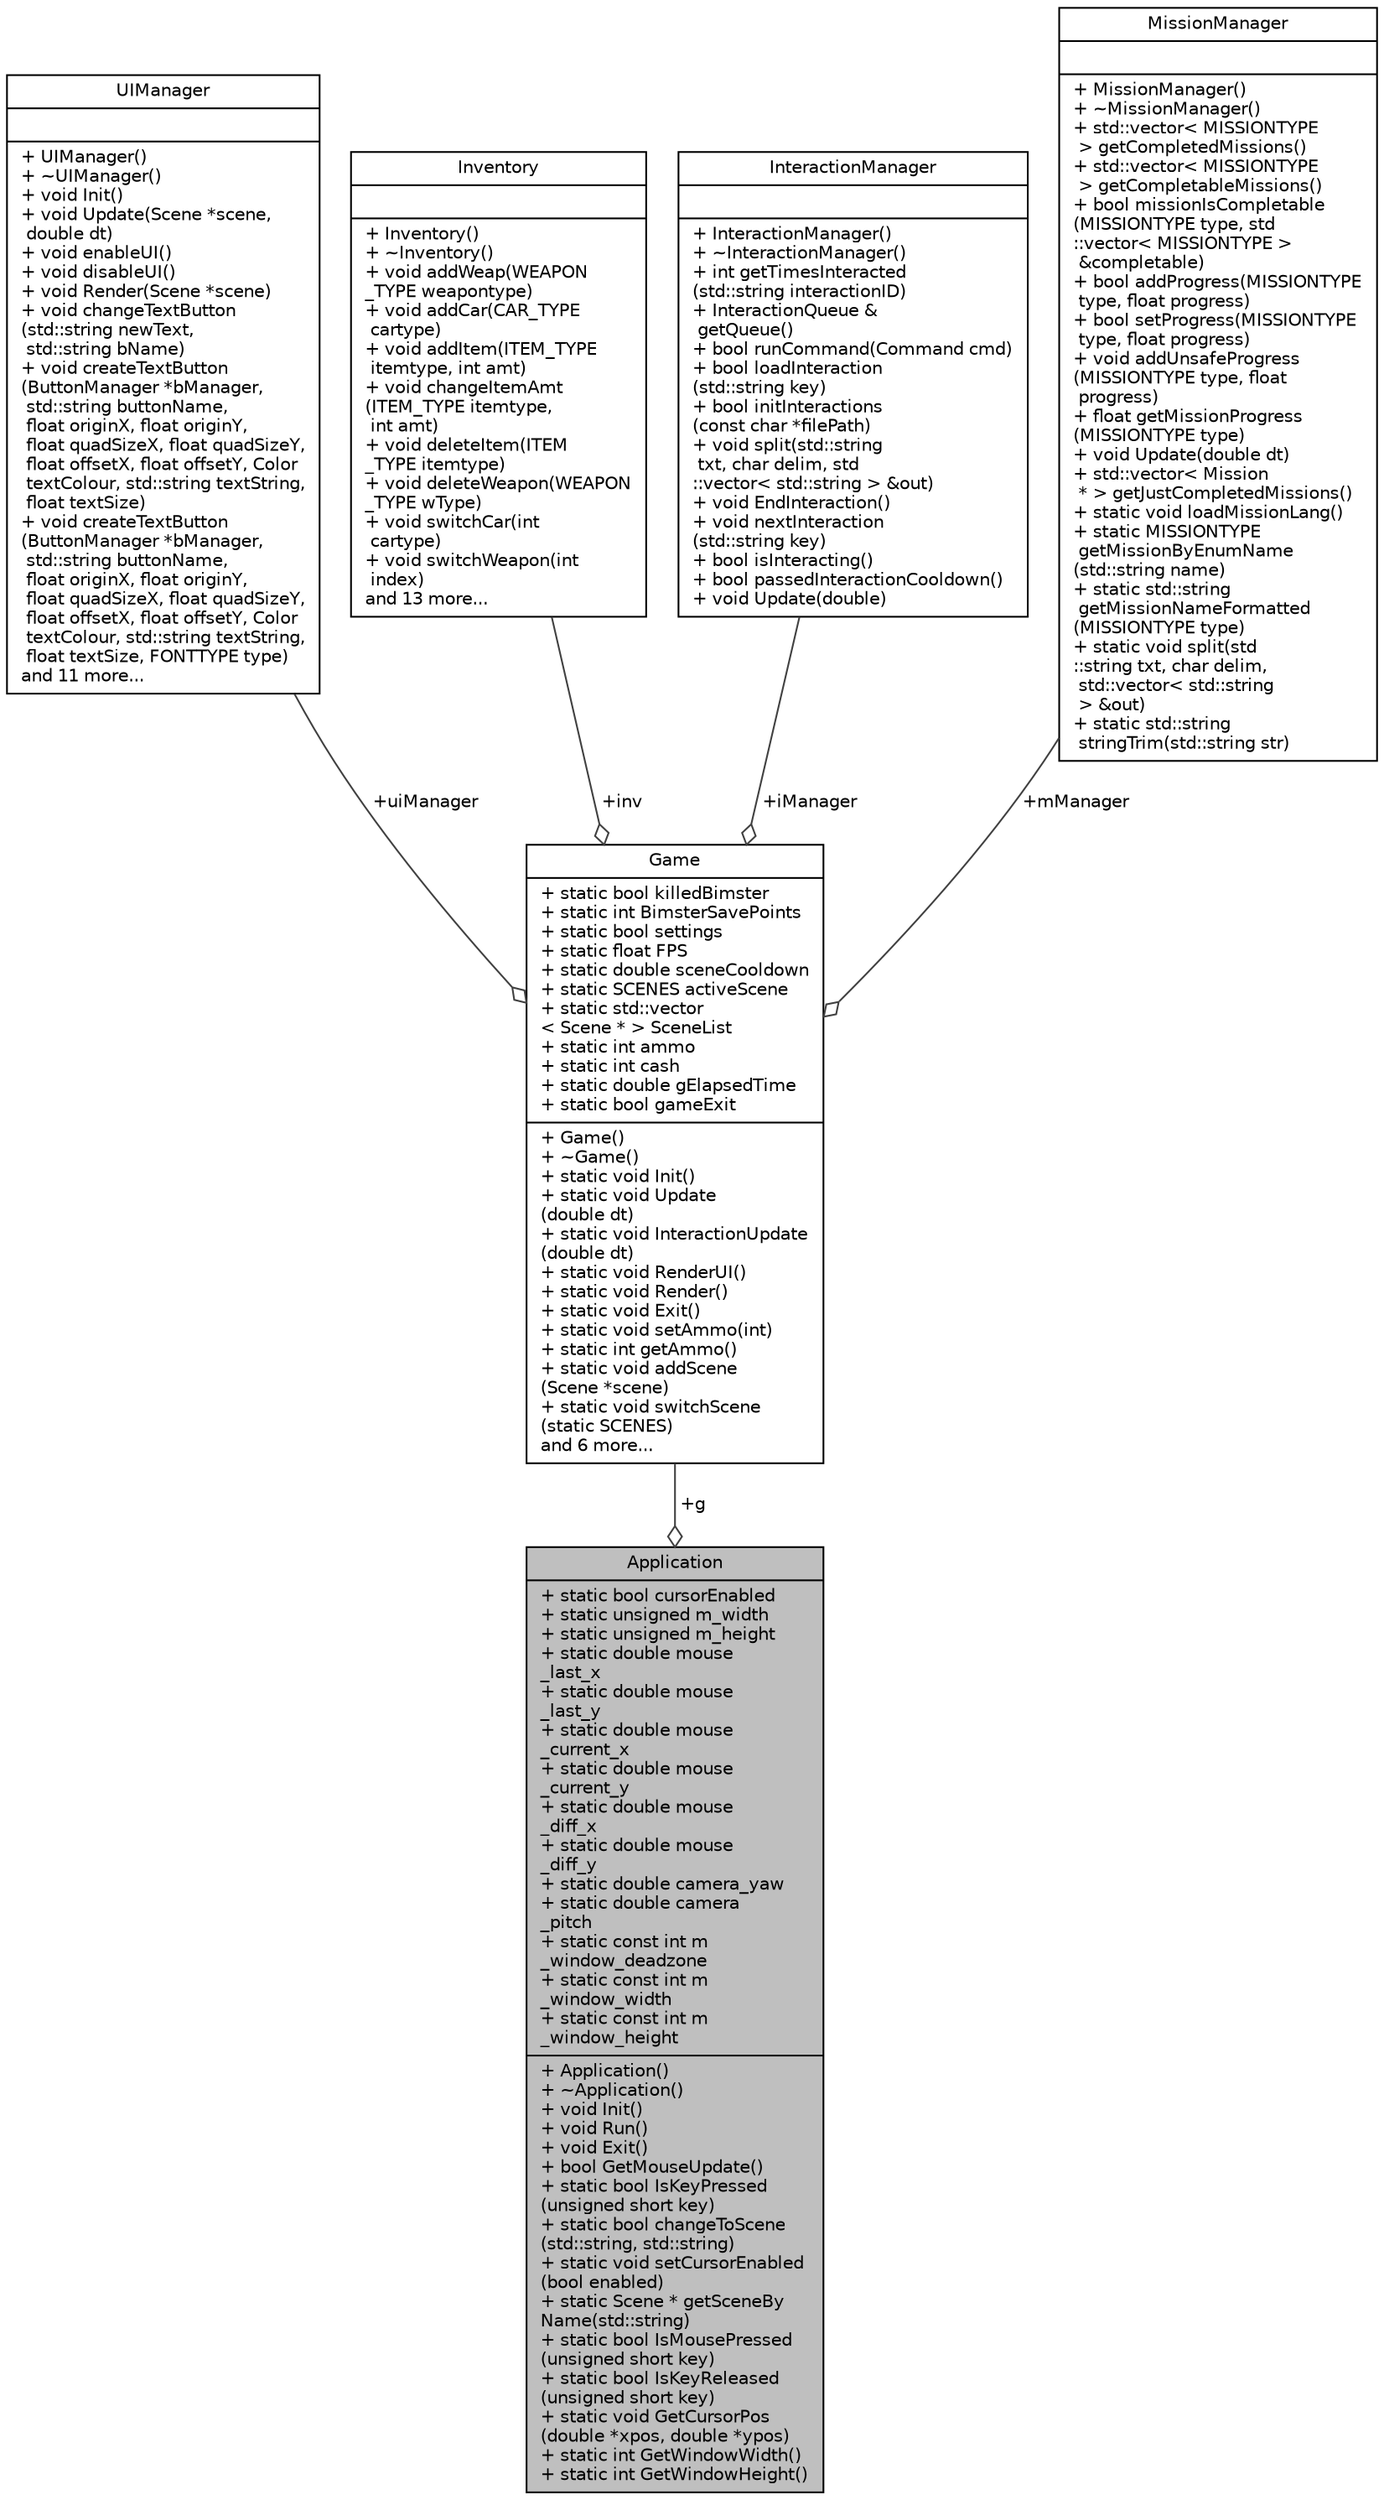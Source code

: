 digraph "Application"
{
 // LATEX_PDF_SIZE
  edge [fontname="Helvetica",fontsize="10",labelfontname="Helvetica",labelfontsize="10"];
  node [fontname="Helvetica",fontsize="10",shape=record];
  Node1 [label="{Application\n|+ static bool cursorEnabled\l+ static unsigned m_width\l+ static unsigned m_height\l+ static double mouse\l_last_x\l+ static double mouse\l_last_y\l+ static double mouse\l_current_x\l+ static double mouse\l_current_y\l+ static double mouse\l_diff_x\l+ static double mouse\l_diff_y\l+ static double camera_yaw\l+ static double camera\l_pitch\l+ static const int m\l_window_deadzone\l+ static const int m\l_window_width\l+ static const int m\l_window_height\l|+  Application()\l+  ~Application()\l+ void Init()\l+ void Run()\l+ void Exit()\l+ bool GetMouseUpdate()\l+ static bool IsKeyPressed\l(unsigned short key)\l+ static bool changeToScene\l(std::string, std::string)\l+ static void setCursorEnabled\l(bool enabled)\l+ static Scene * getSceneBy\lName(std::string)\l+ static bool IsMousePressed\l(unsigned short key)\l+ static bool IsKeyReleased\l(unsigned short key)\l+ static void GetCursorPos\l(double *xpos, double *ypos)\l+ static int GetWindowWidth()\l+ static int GetWindowHeight()\l}",height=0.2,width=0.4,color="black", fillcolor="grey75", style="filled", fontcolor="black",tooltip="Handles the entire applciation."];
  Node2 -> Node1 [color="grey25",fontsize="10",style="solid",label=" +g" ,arrowhead="odiamond",fontname="Helvetica"];
  Node2 [label="{Game\n|+ static bool killedBimster\l+ static int BimsterSavePoints\l+ static bool settings\l+ static float FPS\l+ static double sceneCooldown\l+ static SCENES activeScene\l+ static std::vector\l\< Scene * \> SceneList\l+ static int ammo\l+ static int cash\l+ static double gElapsedTime\l+ static bool gameExit\l|+  Game()\l+  ~Game()\l+ static void Init()\l+ static void Update\l(double dt)\l+ static void InteractionUpdate\l(double dt)\l+ static void RenderUI()\l+ static void Render()\l+ static void Exit()\l+ static void setAmmo(int)\l+ static int getAmmo()\l+ static void addScene\l(Scene *scene)\l+ static void switchScene\l(static SCENES)\land 6 more...\l}",height=0.2,width=0.4,color="black", fillcolor="white", style="filled",URL="$class_game.html",tooltip="Handles the entire Game. (Scenes, Settings, Managers, etc.)"];
  Node3 -> Node2 [color="grey25",fontsize="10",style="solid",label=" +uiManager" ,arrowhead="odiamond",fontname="Helvetica"];
  Node3 [label="{UIManager\n||+  UIManager()\l+  ~UIManager()\l+ void Init()\l+ void Update(Scene *scene,\l double dt)\l+ void enableUI()\l+ void disableUI()\l+ void Render(Scene *scene)\l+ void changeTextButton\l(std::string newText,\l std::string bName)\l+ void createTextButton\l(ButtonManager *bManager,\l std::string buttonName,\l float originX, float originY,\l float quadSizeX, float quadSizeY,\l float offsetX, float offsetY, Color\l textColour, std::string textString,\l float textSize)\l+ void createTextButton\l(ButtonManager *bManager,\l std::string buttonName,\l float originX, float originY,\l float quadSizeX, float quadSizeY,\l float offsetX, float offsetY, Color\l textColour, std::string textString,\l float textSize, FONTTYPE type)\land 11 more...\l}",height=0.2,width=0.4,color="black", fillcolor="white", style="filled",URL="$class_u_i_manager.html",tooltip="Handles all UIs with Buttons in the Game."];
  Node4 -> Node2 [color="grey25",fontsize="10",style="solid",label=" +inv" ,arrowhead="odiamond",fontname="Helvetica"];
  Node4 [label="{Inventory\n||+  Inventory()\l+  ~Inventory()\l+ void addWeap(WEAPON\l_TYPE weapontype)\l+ void addCar(CAR_TYPE\l cartype)\l+ void addItem(ITEM_TYPE\l itemtype, int amt)\l+ void changeItemAmt\l(ITEM_TYPE itemtype,\l int amt)\l+ void deleteItem(ITEM\l_TYPE itemtype)\l+ void deleteWeapon(WEAPON\l_TYPE wType)\l+ void switchCar(int\l cartype)\l+ void switchWeapon(int\l index)\land 13 more...\l}",height=0.2,width=0.4,color="black", fillcolor="white", style="filled",URL="$class_inventory.html",tooltip="Manager for all Inventories associated with Player."];
  Node5 -> Node2 [color="grey25",fontsize="10",style="solid",label=" +iManager" ,arrowhead="odiamond",fontname="Helvetica"];
  Node5 [label="{InteractionManager\n||+  InteractionManager()\l+  ~InteractionManager()\l+ int getTimesInteracted\l(std::string interactionID)\l+ InteractionQueue &\l getQueue()\l+ bool runCommand(Command cmd)\l+ bool loadInteraction\l(std::string key)\l+ bool initInteractions\l(const char *filePath)\l+ void split(std::string\l txt, char delim, std\l::vector\< std::string \> &out)\l+ void EndInteraction()\l+ void nextInteraction\l(std::string key)\l+ bool isInteracting()\l+ bool passedInteractionCooldown()\l+ void Update(double)\l}",height=0.2,width=0.4,color="black", fillcolor="white", style="filled",URL="$class_interaction_manager.html",tooltip="Manager to handle the interactions in a map and active interactions using a queue."];
  Node6 -> Node2 [color="grey25",fontsize="10",style="solid",label=" +mManager" ,arrowhead="odiamond",fontname="Helvetica"];
  Node6 [label="{MissionManager\n||+  MissionManager()\l+  ~MissionManager()\l+ std::vector\< MISSIONTYPE\l \> getCompletedMissions()\l+ std::vector\< MISSIONTYPE\l \> getCompletableMissions()\l+ bool missionIsCompletable\l(MISSIONTYPE type, std\l::vector\< MISSIONTYPE \>\l &completable)\l+ bool addProgress(MISSIONTYPE\l type, float progress)\l+ bool setProgress(MISSIONTYPE\l type, float progress)\l+ void addUnsafeProgress\l(MISSIONTYPE type, float\l progress)\l+ float getMissionProgress\l(MISSIONTYPE type)\l+ void Update(double dt)\l+ std::vector\< Mission\l * \> getJustCompletedMissions()\l+ static void loadMissionLang()\l+ static MISSIONTYPE\l getMissionByEnumName\l(std::string name)\l+ static std::string\l getMissionNameFormatted\l(MISSIONTYPE type)\l+ static void split(std\l::string txt, char delim,\l std::vector\< std::string\l \> &out)\l+ static std::string\l stringTrim(std::string str)\l}",height=0.2,width=0.4,color="black", fillcolor="white", style="filled",URL="$class_mission_manager.html",tooltip="Handles all Missions in the Game."];
}
